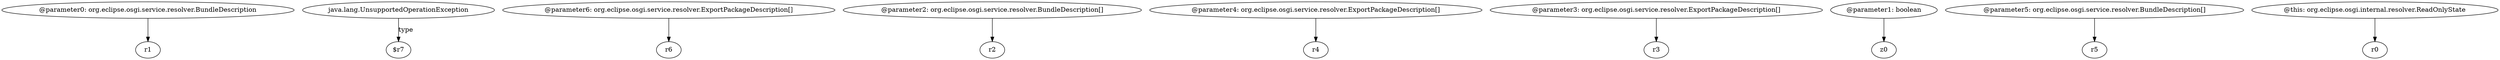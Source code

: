 digraph g {
0[label="@parameter0: org.eclipse.osgi.service.resolver.BundleDescription"]
1[label="r1"]
0->1[label=""]
2[label="java.lang.UnsupportedOperationException"]
3[label="$r7"]
2->3[label="type"]
4[label="@parameter6: org.eclipse.osgi.service.resolver.ExportPackageDescription[]"]
5[label="r6"]
4->5[label=""]
6[label="@parameter2: org.eclipse.osgi.service.resolver.BundleDescription[]"]
7[label="r2"]
6->7[label=""]
8[label="@parameter4: org.eclipse.osgi.service.resolver.ExportPackageDescription[]"]
9[label="r4"]
8->9[label=""]
10[label="@parameter3: org.eclipse.osgi.service.resolver.ExportPackageDescription[]"]
11[label="r3"]
10->11[label=""]
12[label="@parameter1: boolean"]
13[label="z0"]
12->13[label=""]
14[label="@parameter5: org.eclipse.osgi.service.resolver.BundleDescription[]"]
15[label="r5"]
14->15[label=""]
16[label="@this: org.eclipse.osgi.internal.resolver.ReadOnlyState"]
17[label="r0"]
16->17[label=""]
}